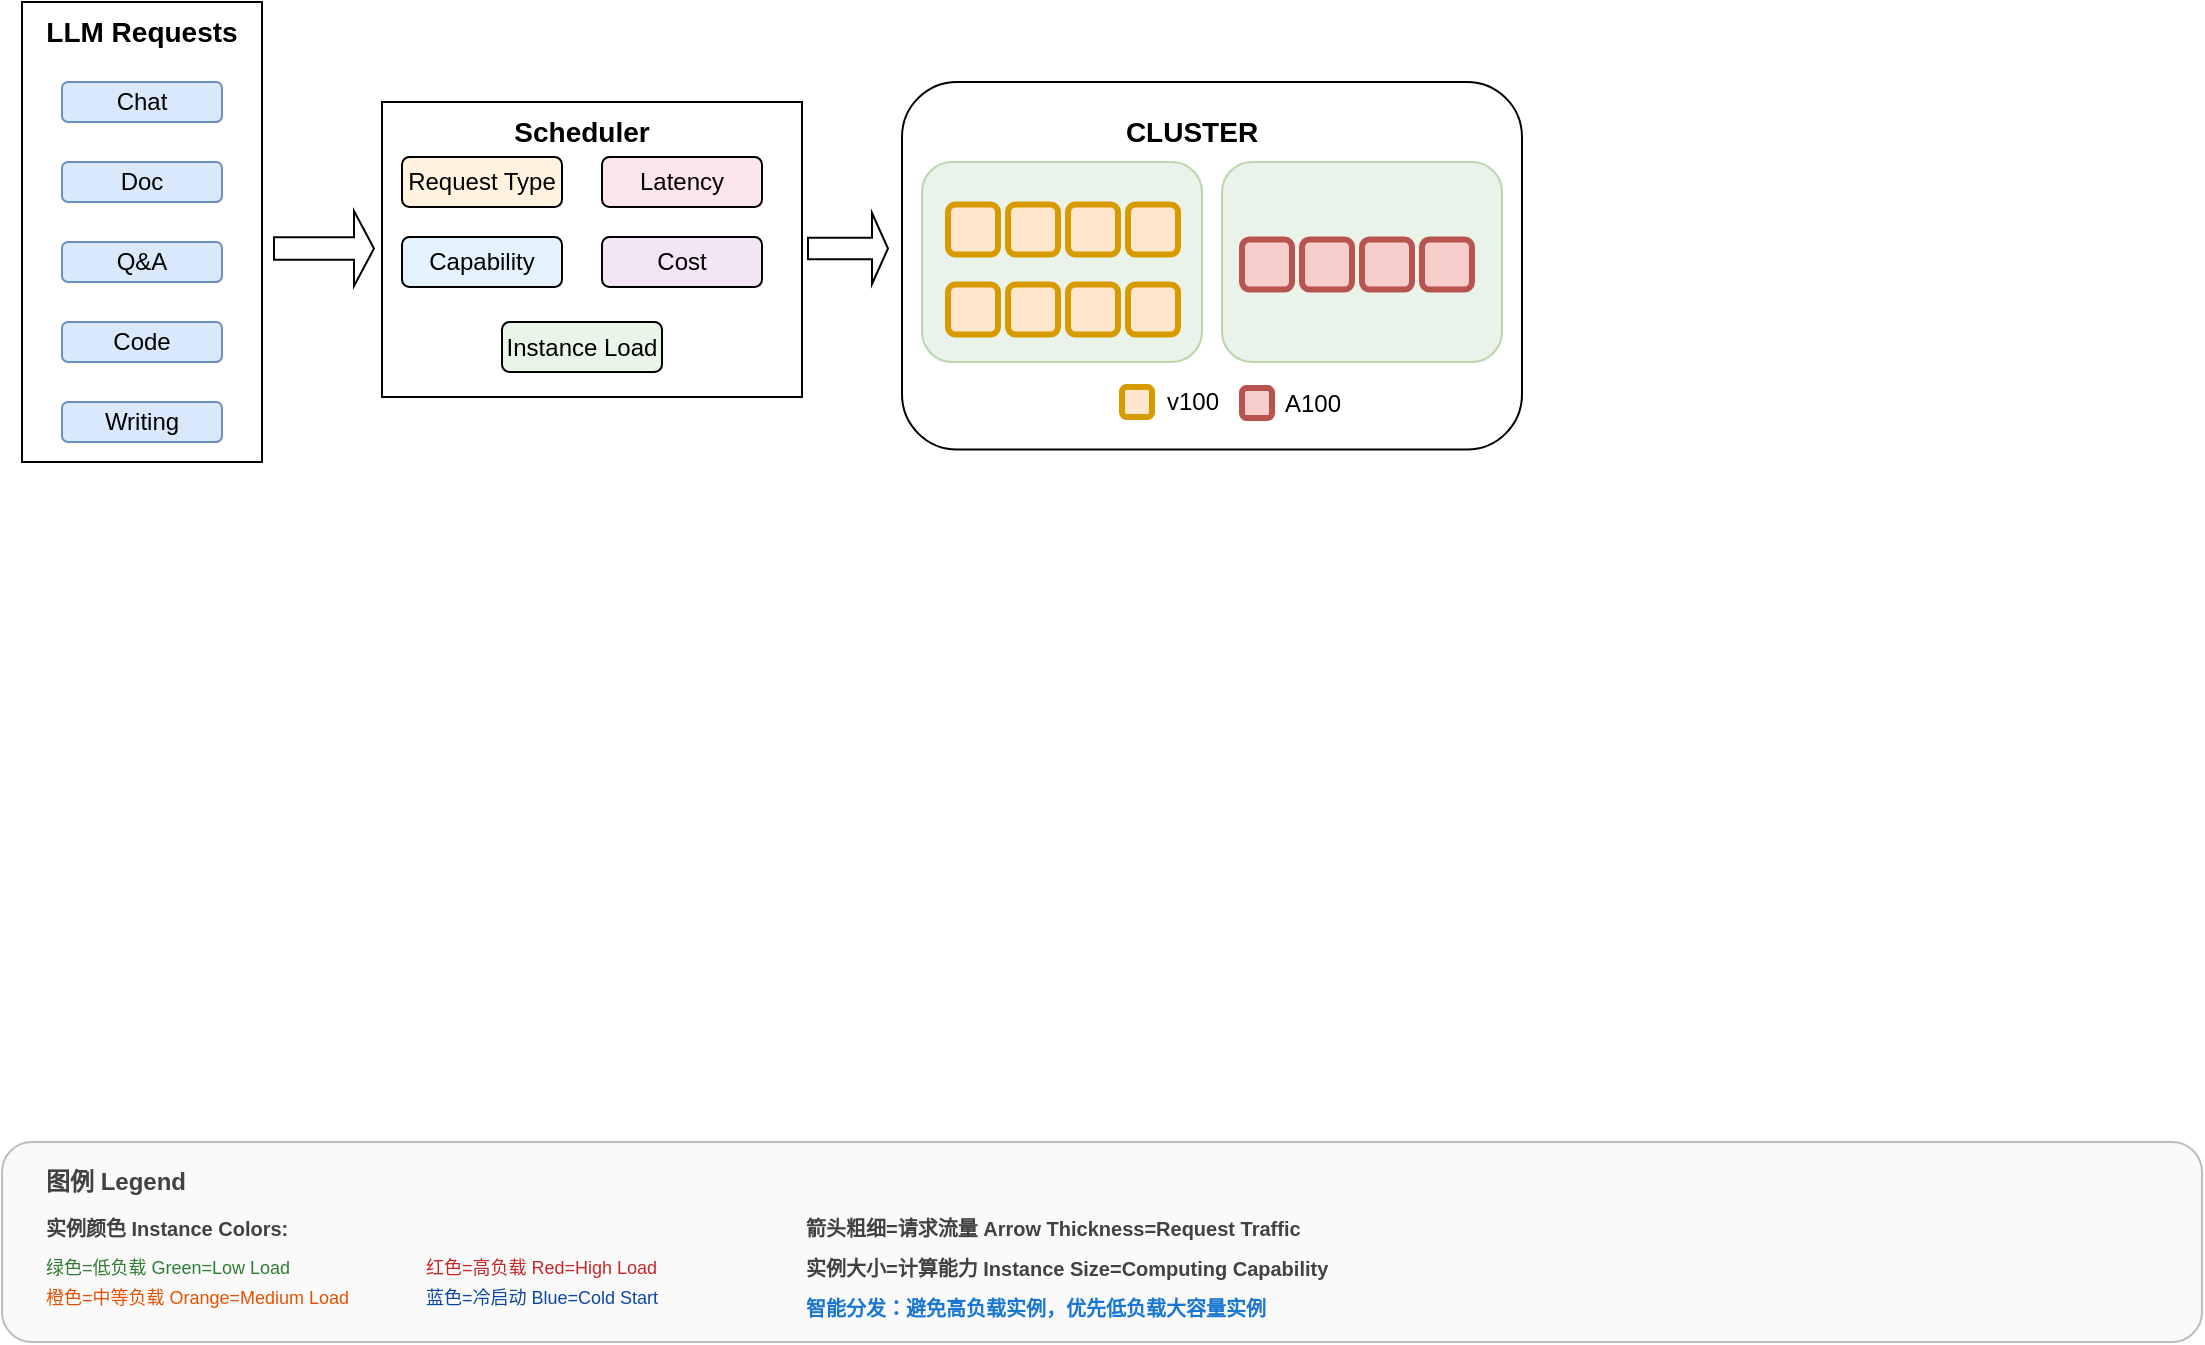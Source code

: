<mxfile version="27.1.6">
  <diagram name="Intelligent LLM Load Balancer" id="intelligent-llm-load-balancer">
    <mxGraphModel dx="1109" dy="625" grid="1" gridSize="10" guides="1" tooltips="1" connect="1" arrows="1" fold="1" page="1" pageScale="1" pageWidth="1200" pageHeight="850" math="0" shadow="0">
      <root>
        <mxCell id="0" />
        <mxCell id="1" parent="0" />
        <mxCell id="VRUh8kDvx-8c6TV4AwR0-3" value="" style="rounded=0;whiteSpace=wrap;html=1;" vertex="1" parent="1">
          <mxGeometry x="240" y="210" width="210" height="147.5" as="geometry" />
        </mxCell>
        <mxCell id="VRUh8kDvx-8c6TV4AwR0-2" value="" style="rounded=0;whiteSpace=wrap;html=1;" vertex="1" parent="1">
          <mxGeometry x="60" y="160" width="120" height="230" as="geometry" />
        </mxCell>
        <mxCell id="user-title" value="&lt;font style=&quot;color: rgb(0, 0, 0);&quot;&gt;LLM Requests&lt;/font&gt;" style="text;html=1;strokeColor=none;fillColor=none;align=center;verticalAlign=middle;whiteSpace=wrap;rounded=0;fontSize=14;fontStyle=1;fontColor=#0277bd;" parent="1" vertex="1">
          <mxGeometry x="70" y="160" width="100" height="30" as="geometry" />
        </mxCell>
        <mxCell id="req1" value="Chat" style="rounded=1;whiteSpace=wrap;html=1;fontSize=12;fillColor=#dae8fc;strokeColor=#6c8ebf;" parent="1" vertex="1">
          <mxGeometry x="80" y="200" width="80" height="20" as="geometry" />
        </mxCell>
        <mxCell id="req2" value="Doc" style="rounded=1;whiteSpace=wrap;html=1;fontSize=12;fillColor=#dae8fc;strokeColor=#6c8ebf;" parent="1" vertex="1">
          <mxGeometry x="80" y="240" width="80" height="20" as="geometry" />
        </mxCell>
        <mxCell id="req3" value="Code" style="rounded=1;whiteSpace=wrap;html=1;fontSize=12;fillColor=#dae8fc;strokeColor=#6c8ebf;" parent="1" vertex="1">
          <mxGeometry x="80" y="320" width="80" height="20" as="geometry" />
        </mxCell>
        <mxCell id="req4" value="Q&amp;A" style="rounded=1;whiteSpace=wrap;html=1;fontSize=12;fillColor=#dae8fc;strokeColor=#6c8ebf;" parent="1" vertex="1">
          <mxGeometry x="80" y="280" width="80" height="20" as="geometry" />
        </mxCell>
        <mxCell id="req7" value="&lt;font style=&quot;font-size: 12px;&quot;&gt;Writing&lt;/font&gt;" style="rounded=1;whiteSpace=wrap;html=1;fontSize=10;fillColor=#dae8fc;strokeColor=#6c8ebf;" parent="1" vertex="1">
          <mxGeometry x="80" y="360" width="80" height="20" as="geometry" />
        </mxCell>
        <mxCell id="scheduler-title" value="&lt;font style=&quot;color: rgb(0, 0, 0);&quot;&gt;Scheduler&lt;/font&gt;" style="text;html=1;strokeColor=none;fillColor=none;align=center;verticalAlign=middle;whiteSpace=wrap;rounded=0;fontSize=14;fontStyle=1;fontColor=#f57c00;" parent="1" vertex="1">
          <mxGeometry x="265" y="210" width="150" height="30" as="geometry" />
        </mxCell>
        <mxCell id="factor1" value="&lt;font style=&quot;color: rgb(0, 0, 0); font-size: 12px;&quot;&gt;Instance Load&lt;/font&gt;" style="rounded=1;whiteSpace=wrap;html=1;fontSize=10;fillColor=#e8f5e8;strokeColor=#000000;fontColor=#2e7d32;" parent="1" vertex="1">
          <mxGeometry x="300" y="320" width="80" height="25" as="geometry" />
        </mxCell>
        <mxCell id="factor2" value="&lt;font style=&quot;color: rgb(0, 0, 0); font-size: 12px;&quot;&gt;Capability&lt;/font&gt;" style="rounded=1;whiteSpace=wrap;html=1;fontSize=10;fillColor=#e3f2fd;strokeColor=#000000;fontColor=#1565c0;" parent="1" vertex="1">
          <mxGeometry x="250" y="277.5" width="80" height="25" as="geometry" />
        </mxCell>
        <mxCell id="factor3" value="&lt;font style=&quot;color: rgb(0, 0, 0); font-size: 12px;&quot;&gt;Request Type&lt;/font&gt;" style="rounded=1;whiteSpace=wrap;html=1;fontSize=9;fillColor=#fff3e0;strokeColor=#000000;fontColor=#e65100;" parent="1" vertex="1">
          <mxGeometry x="250" y="237.5" width="80" height="25" as="geometry" />
        </mxCell>
        <mxCell id="factor4" value="&lt;font style=&quot;color: rgb(0, 0, 0); font-size: 12px;&quot;&gt;Latency&lt;/font&gt;" style="rounded=1;whiteSpace=wrap;html=1;fontSize=10;fillColor=#fce4ec;strokeColor=#000000;fontColor=#ad1457;" parent="1" vertex="1">
          <mxGeometry x="350" y="237.5" width="80" height="25" as="geometry" />
        </mxCell>
        <mxCell id="factor5" value="&lt;font style=&quot;color: rgb(0, 0, 0); font-size: 12px;&quot;&gt;Cost&lt;/font&gt;" style="rounded=1;whiteSpace=wrap;html=1;fontSize=10;fillColor=#f3e5f5;strokeColor=#000000;fontColor=#6a1b9a;" parent="1" vertex="1">
          <mxGeometry x="350" y="277.5" width="80" height="25" as="geometry" />
        </mxCell>
        <mxCell id="legend-bg" value="" style="rounded=1;whiteSpace=wrap;html=1;fillColor=#fafafa;strokeColor=#bdbdbd;strokeWidth=1;" parent="1" vertex="1">
          <mxGeometry x="50" y="730" width="1100" height="100" as="geometry" />
        </mxCell>
        <mxCell id="legend-title" value="图例 Legend" style="text;html=1;strokeColor=none;fillColor=none;align=left;verticalAlign=middle;whiteSpace=wrap;rounded=0;fontSize=12;fontStyle=1;fontColor=#424242;" parent="1" vertex="1">
          <mxGeometry x="70" y="740" width="100" height="20" as="geometry" />
        </mxCell>
        <mxCell id="legend-colors-title" value="实例颜色 Instance Colors:" style="text;html=1;strokeColor=none;fillColor=none;align=left;verticalAlign=middle;whiteSpace=wrap;rounded=0;fontSize=10;fontColor=#424242;fontStyle=1;" parent="1" vertex="1">
          <mxGeometry x="70" y="765" width="150" height="15" as="geometry" />
        </mxCell>
        <mxCell id="legend-green" value="绿色=低负载 Green=Low Load" style="text;html=1;strokeColor=none;fillColor=none;align=left;verticalAlign=middle;whiteSpace=wrap;rounded=0;fontSize=9;fontColor=#2e7d32;" parent="1" vertex="1">
          <mxGeometry x="70" y="785" width="150" height="15" as="geometry" />
        </mxCell>
        <mxCell id="legend-yellow" value="橙色=中等负载 Orange=Medium Load" style="text;html=1;strokeColor=none;fillColor=none;align=left;verticalAlign=middle;whiteSpace=wrap;rounded=0;fontSize=9;fontColor=#e65100;" parent="1" vertex="1">
          <mxGeometry x="70" y="800" width="180" height="15" as="geometry" />
        </mxCell>
        <mxCell id="legend-red" value="红色=高负载 Red=High Load" style="text;html=1;strokeColor=none;fillColor=none;align=left;verticalAlign=middle;whiteSpace=wrap;rounded=0;fontSize=9;fontColor=#c62828;" parent="1" vertex="1">
          <mxGeometry x="260" y="785" width="150" height="15" as="geometry" />
        </mxCell>
        <mxCell id="legend-blue" value="蓝色=冷启动 Blue=Cold Start" style="text;html=1;strokeColor=none;fillColor=none;align=left;verticalAlign=middle;whiteSpace=wrap;rounded=0;fontSize=9;fontColor=#0d47a1;" parent="1" vertex="1">
          <mxGeometry x="260" y="800" width="150" height="15" as="geometry" />
        </mxCell>
        <mxCell id="legend-arrows" value="箭头粗细=请求流量 Arrow Thickness=Request Traffic" style="text;html=1;strokeColor=none;fillColor=none;align=left;verticalAlign=middle;whiteSpace=wrap;rounded=0;fontSize=10;fontColor=#424242;fontStyle=1;" parent="1" vertex="1">
          <mxGeometry x="450" y="765" width="250" height="15" as="geometry" />
        </mxCell>
        <mxCell id="legend-size" value="实例大小=计算能力 Instance Size=Computing Capability" style="text;html=1;strokeColor=none;fillColor=none;align=left;verticalAlign=middle;whiteSpace=wrap;rounded=0;fontSize=10;fontColor=#424242;fontStyle=1;" parent="1" vertex="1">
          <mxGeometry x="450" y="785" width="280" height="15" as="geometry" />
        </mxCell>
        <mxCell id="legend-smart" value="智能分发：避免高负载实例，优先低负载大容量实例" style="text;html=1;strokeColor=none;fillColor=none;align=left;verticalAlign=middle;whiteSpace=wrap;rounded=0;fontSize=10;fontColor=#1976d2;fontStyle=1;" parent="1" vertex="1">
          <mxGeometry x="450" y="805" width="350" height="15" as="geometry" />
        </mxCell>
        <mxCell id="VRUh8kDvx-8c6TV4AwR0-39" value="" style="shape=singleArrow;whiteSpace=wrap;html=1;" vertex="1" parent="1">
          <mxGeometry x="186" y="264.5" width="50" height="37.5" as="geometry" />
        </mxCell>
        <mxCell id="VRUh8kDvx-8c6TV4AwR0-40" value="" style="group" vertex="1" connectable="0" parent="1">
          <mxGeometry x="500" y="200" width="310" height="183.75" as="geometry" />
        </mxCell>
        <mxCell id="VRUh8kDvx-8c6TV4AwR0-4" value="" style="rounded=1;whiteSpace=wrap;html=1;" vertex="1" parent="VRUh8kDvx-8c6TV4AwR0-40">
          <mxGeometry width="310" height="183.75" as="geometry" />
        </mxCell>
        <mxCell id="VRUh8kDvx-8c6TV4AwR0-5" value="" style="rounded=1;whiteSpace=wrap;html=1;fillColor=#d5e8d4;strokeColor=#82b366;opacity=50;" vertex="1" parent="VRUh8kDvx-8c6TV4AwR0-40">
          <mxGeometry x="10" y="40" width="140" height="100" as="geometry" />
        </mxCell>
        <mxCell id="VRUh8kDvx-8c6TV4AwR0-6" value="" style="rounded=1;whiteSpace=wrap;html=1;fillColor=#d5e8d4;strokeColor=#82b366;opacity=50;" vertex="1" parent="VRUh8kDvx-8c6TV4AwR0-40">
          <mxGeometry x="160" y="40" width="140" height="100" as="geometry" />
        </mxCell>
        <mxCell id="VRUh8kDvx-8c6TV4AwR0-20" value="" style="group" vertex="1" connectable="0" parent="VRUh8kDvx-8c6TV4AwR0-40">
          <mxGeometry x="23" y="61.25" width="115" height="65" as="geometry" />
        </mxCell>
        <mxCell id="VRUh8kDvx-8c6TV4AwR0-12" value="" style="rounded=1;whiteSpace=wrap;html=1;fillColor=#ffe6cc;strokeColor=#d79b00;strokeWidth=3;" vertex="1" parent="VRUh8kDvx-8c6TV4AwR0-20">
          <mxGeometry width="25" height="25" as="geometry" />
        </mxCell>
        <mxCell id="VRUh8kDvx-8c6TV4AwR0-13" value="" style="rounded=1;whiteSpace=wrap;html=1;fillColor=#ffe6cc;strokeColor=#d79b00;strokeWidth=3;" vertex="1" parent="VRUh8kDvx-8c6TV4AwR0-20">
          <mxGeometry x="30" width="25" height="25" as="geometry" />
        </mxCell>
        <mxCell id="VRUh8kDvx-8c6TV4AwR0-14" value="" style="rounded=1;whiteSpace=wrap;html=1;fillColor=#ffe6cc;strokeColor=#d79b00;strokeWidth=3;" vertex="1" parent="VRUh8kDvx-8c6TV4AwR0-20">
          <mxGeometry x="60" width="25" height="25" as="geometry" />
        </mxCell>
        <mxCell id="VRUh8kDvx-8c6TV4AwR0-15" value="" style="rounded=1;whiteSpace=wrap;html=1;fillColor=#ffe6cc;strokeColor=#d79b00;strokeWidth=3;" vertex="1" parent="VRUh8kDvx-8c6TV4AwR0-20">
          <mxGeometry x="90" width="25" height="25" as="geometry" />
        </mxCell>
        <mxCell id="VRUh8kDvx-8c6TV4AwR0-16" value="&lt;span style=&quot;color: rgba(0, 0, 0, 0); font-family: monospace; font-size: 0px; text-align: start; text-wrap-mode: nowrap;&quot;&gt;%3CmxGraphModel%3E%3Croot%3E%3CmxCell%20id%3D%220%22%2F%3E%3CmxCell%20id%3D%221%22%20parent%3D%220%22%2F%3E%3CmxCell%20id%3D%222%22%20value%3D%22%22%20style%3D%22group%22%20vertex%3D%221%22%20connectable%3D%220%22%20parent%3D%221%22%3E%3CmxGeometry%20x%3D%22503%22%20y%3D%22261.25%22%20width%3D%22115%22%20height%3D%2265%22%20as%3D%22geometry%22%2F%3E%3C%2FmxCell%3E%3CmxCell%20id%3D%223%22%20value%3D%22%22%20style%3D%22rounded%3D1%3BwhiteSpace%3Dwrap%3Bhtml%3D1%3BfillColor%3D%23ffe6cc%3BstrokeColor%3D%23d79b00%3BstrokeWidth%3D3%3B%22%20vertex%3D%221%22%20parent%3D%222%22%3E%3CmxGeometry%20width%3D%2225%22%20height%3D%2225%22%20as%3D%22geometry%22%2F%3E%3C%2FmxCell%3E%3CmxCell%20id%3D%224%22%20value%3D%22%22%20style%3D%22rounded%3D1%3BwhiteSpace%3Dwrap%3Bhtml%3D1%3BfillColor%3D%23ffe6cc%3BstrokeColor%3D%23d79b00%3BstrokeWidth%3D3%3B%22%20vertex%3D%221%22%20parent%3D%222%22%3E%3CmxGeometry%20x%3D%2230%22%20width%3D%2225%22%20height%3D%2225%22%20as%3D%22geometry%22%2F%3E%3C%2FmxCell%3E%3CmxCell%20id%3D%225%22%20value%3D%22%22%20style%3D%22rounded%3D1%3BwhiteSpace%3Dwrap%3Bhtml%3D1%3BfillColor%3D%23ffe6cc%3BstrokeColor%3D%23d79b00%3BstrokeWidth%3D3%3B%22%20vertex%3D%221%22%20parent%3D%222%22%3E%3CmxGeometry%20x%3D%2260%22%20width%3D%2225%22%20height%3D%2225%22%20as%3D%22geometry%22%2F%3E%3C%2FmxCell%3E%3CmxCell%20id%3D%226%22%20value%3D%22%22%20style%3D%22rounded%3D1%3BwhiteSpace%3Dwrap%3Bhtml%3D1%3BfillColor%3D%23ffe6cc%3BstrokeColor%3D%23d79b00%3BstrokeWidth%3D3%3B%22%20vertex%3D%221%22%20parent%3D%222%22%3E%3CmxGeometry%20x%3D%2290%22%20width%3D%2225%22%20height%3D%2225%22%20as%3D%22geometry%22%2F%3E%3C%2FmxCell%3E%3CmxCell%20id%3D%227%22%20value%3D%22%22%20style%3D%22rounded%3D1%3BwhiteSpace%3Dwrap%3Bhtml%3D1%3BfillColor%3D%23ffe6cc%3BstrokeColor%3D%23d79b00%3BstrokeWidth%3D3%3B%22%20vertex%3D%221%22%20parent%3D%222%22%3E%3CmxGeometry%20y%3D%2240%22%20width%3D%2225%22%20height%3D%2225%22%20as%3D%22geometry%22%2F%3E%3C%2FmxCell%3E%3CmxCell%20id%3D%228%22%20value%3D%22%22%20style%3D%22rounded%3D1%3BwhiteSpace%3Dwrap%3Bhtml%3D1%3BfillColor%3D%23ffe6cc%3BstrokeColor%3D%23d79b00%3BstrokeWidth%3D3%3B%22%20vertex%3D%221%22%20parent%3D%222%22%3E%3CmxGeometry%20x%3D%2230%22%20y%3D%2240%22%20width%3D%2225%22%20height%3D%2225%22%20as%3D%22geometry%22%2F%3E%3C%2FmxCell%3E%3CmxCell%20id%3D%229%22%20value%3D%22%22%20style%3D%22rounded%3D1%3BwhiteSpace%3Dwrap%3Bhtml%3D1%3BfillColor%3D%23ffe6cc%3BstrokeColor%3D%23d79b00%3BstrokeWidth%3D3%3B%22%20vertex%3D%221%22%20parent%3D%222%22%3E%3CmxGeometry%20x%3D%2260%22%20y%3D%2240%22%20width%3D%2225%22%20height%3D%2225%22%20as%3D%22geometry%22%2F%3E%3C%2FmxCell%3E%3CmxCell%20id%3D%2210%22%20value%3D%22%22%20style%3D%22rounded%3D1%3BwhiteSpace%3Dwrap%3Bhtml%3D1%3BfillColor%3D%23ffe6cc%3BstrokeColor%3D%23d79b00%3BstrokeWidth%3D3%3B%22%20vertex%3D%221%22%20parent%3D%222%22%3E%3CmxGeometry%20x%3D%2290%22%20y%3D%2240%22%20width%3D%2225%22%20height%3D%2225%22%20as%3D%22geometry%22%2F%3E%3C%2FmxCell%3E%3C%2Froot%3E%3C%2FmxGraphModel%3E&lt;/span&gt;&lt;span style=&quot;color: rgba(0, 0, 0, 0); font-family: monospace; font-size: 0px; text-align: start; text-wrap-mode: nowrap;&quot;&gt;%3CmxGraphModel%3E%3Croot%3E%3CmxCell%20id%3D%220%22%2F%3E%3CmxCell%20id%3D%221%22%20parent%3D%220%22%2F%3E%3CmxCell%20id%3D%222%22%20value%3D%22%22%20style%3D%22group%22%20vertex%3D%221%22%20connectable%3D%220%22%20parent%3D%221%22%3E%3CmxGeometry%20x%3D%22503%22%20y%3D%22261.25%22%20width%3D%22115%22%20height%3D%2265%22%20as%3D%22geometry%22%2F%3E%3C%2FmxCell%3E%3CmxCell%20id%3D%223%22%20value%3D%22%22%20style%3D%22rounded%3D1%3BwhiteSpace%3Dwrap%3Bhtml%3D1%3BfillColor%3D%23ffe6cc%3BstrokeColor%3D%23d79b00%3BstrokeWidth%3D3%3B%22%20vertex%3D%221%22%20parent%3D%222%22%3E%3CmxGeometry%20width%3D%2225%22%20height%3D%2225%22%20as%3D%22geometry%22%2F%3E%3C%2FmxCell%3E%3CmxCell%20id%3D%224%22%20value%3D%22%22%20style%3D%22rounded%3D1%3BwhiteSpace%3Dwrap%3Bhtml%3D1%3BfillColor%3D%23ffe6cc%3BstrokeColor%3D%23d79b00%3BstrokeWidth%3D3%3B%22%20vertex%3D%221%22%20parent%3D%222%22%3E%3CmxGeometry%20x%3D%2230%22%20width%3D%2225%22%20height%3D%2225%22%20as%3D%22geometry%22%2F%3E%3C%2FmxCell%3E%3CmxCell%20id%3D%225%22%20value%3D%22%22%20style%3D%22rounded%3D1%3BwhiteSpace%3Dwrap%3Bhtml%3D1%3BfillColor%3D%23ffe6cc%3BstrokeColor%3D%23d79b00%3BstrokeWidth%3D3%3B%22%20vertex%3D%221%22%20parent%3D%222%22%3E%3CmxGeometry%20x%3D%2260%22%20width%3D%2225%22%20height%3D%2225%22%20as%3D%22geometry%22%2F%3E%3C%2FmxCell%3E%3CmxCell%20id%3D%226%22%20value%3D%22%22%20style%3D%22rounded%3D1%3BwhiteSpace%3Dwrap%3Bhtml%3D1%3BfillColor%3D%23ffe6cc%3BstrokeColor%3D%23d79b00%3BstrokeWidth%3D3%3B%22%20vertex%3D%221%22%20parent%3D%222%22%3E%3CmxGeometry%20x%3D%2290%22%20width%3D%2225%22%20height%3D%2225%22%20as%3D%22geometry%22%2F%3E%3C%2FmxCell%3E%3CmxCell%20id%3D%227%22%20value%3D%22%22%20style%3D%22rounded%3D1%3BwhiteSpace%3Dwrap%3Bhtml%3D1%3BfillColor%3D%23ffe6cc%3BstrokeColor%3D%23d79b00%3BstrokeWidth%3D3%3B%22%20vertex%3D%221%22%20parent%3D%222%22%3E%3CmxGeometry%20y%3D%2240%22%20width%3D%2225%22%20height%3D%2225%22%20as%3D%22geometry%22%2F%3E%3C%2FmxCell%3E%3CmxCell%20id%3D%228%22%20value%3D%22%22%20style%3D%22rounded%3D1%3BwhiteSpace%3Dwrap%3Bhtml%3D1%3BfillColor%3D%23ffe6cc%3BstrokeColor%3D%23d79b00%3BstrokeWidth%3D3%3B%22%20vertex%3D%221%22%20parent%3D%222%22%3E%3CmxGeometry%20x%3D%2230%22%20y%3D%2240%22%20width%3D%2225%22%20height%3D%2225%22%20as%3D%22geometry%22%2F%3E%3C%2FmxCell%3E%3CmxCell%20id%3D%229%22%20value%3D%22%22%20style%3D%22rounded%3D1%3BwhiteSpace%3Dwrap%3Bhtml%3D1%3BfillColor%3D%23ffe6cc%3BstrokeColor%3D%23d79b00%3BstrokeWidth%3D3%3B%22%20vertex%3D%221%22%20parent%3D%222%22%3E%3CmxGeometry%20x%3D%2260%22%20y%3D%2240%22%20width%3D%2225%22%20height%3D%2225%22%20as%3D%22geometry%22%2F%3E%3C%2FmxCell%3E%3CmxCell%20id%3D%2210%22%20value%3D%22%22%20style%3D%22rounded%3D1%3BwhiteSpace%3Dwrap%3Bhtml%3D1%3BfillColor%3D%23ffe6cc%3BstrokeColor%3D%23d79b00%3BstrokeWidth%3D3%3B%22%20vertex%3D%221%22%20parent%3D%222%22%3E%3CmxGeometry%20x%3D%2290%22%20y%3D%2240%22%20width%3D%2225%22%20height%3D%2225%22%20as%3D%22geometry%22%2F%3E%3C%2FmxCell%3E%3C%2Froot%3E%3C%2FmxGraphModel%3E&lt;/span&gt;" style="rounded=1;whiteSpace=wrap;html=1;fillColor=#ffe6cc;strokeColor=#d79b00;strokeWidth=3;" vertex="1" parent="VRUh8kDvx-8c6TV4AwR0-20">
          <mxGeometry y="40" width="25" height="25" as="geometry" />
        </mxCell>
        <mxCell id="VRUh8kDvx-8c6TV4AwR0-17" value="" style="rounded=1;whiteSpace=wrap;html=1;fillColor=#ffe6cc;strokeColor=#d79b00;strokeWidth=3;" vertex="1" parent="VRUh8kDvx-8c6TV4AwR0-20">
          <mxGeometry x="30" y="40" width="25" height="25" as="geometry" />
        </mxCell>
        <mxCell id="VRUh8kDvx-8c6TV4AwR0-18" value="" style="rounded=1;whiteSpace=wrap;html=1;fillColor=#ffe6cc;strokeColor=#d79b00;strokeWidth=3;" vertex="1" parent="VRUh8kDvx-8c6TV4AwR0-20">
          <mxGeometry x="60" y="40" width="25" height="25" as="geometry" />
        </mxCell>
        <mxCell id="VRUh8kDvx-8c6TV4AwR0-19" value="" style="rounded=1;whiteSpace=wrap;html=1;fillColor=#ffe6cc;strokeColor=#d79b00;strokeWidth=3;" vertex="1" parent="VRUh8kDvx-8c6TV4AwR0-20">
          <mxGeometry x="90" y="40" width="25" height="25" as="geometry" />
        </mxCell>
        <mxCell id="VRUh8kDvx-8c6TV4AwR0-25" value="" style="group" vertex="1" connectable="0" parent="VRUh8kDvx-8c6TV4AwR0-40">
          <mxGeometry x="170" y="78.75" width="115" height="25" as="geometry" />
        </mxCell>
        <mxCell id="VRUh8kDvx-8c6TV4AwR0-21" value="" style="rounded=1;whiteSpace=wrap;html=1;fillColor=#f8cecc;strokeColor=#b85450;strokeWidth=3;" vertex="1" parent="VRUh8kDvx-8c6TV4AwR0-25">
          <mxGeometry width="25" height="25" as="geometry" />
        </mxCell>
        <mxCell id="VRUh8kDvx-8c6TV4AwR0-22" value="" style="rounded=1;whiteSpace=wrap;html=1;fillColor=#f8cecc;strokeColor=#b85450;strokeWidth=3;" vertex="1" parent="VRUh8kDvx-8c6TV4AwR0-25">
          <mxGeometry x="30" width="25" height="25" as="geometry" />
        </mxCell>
        <mxCell id="VRUh8kDvx-8c6TV4AwR0-23" value="" style="rounded=1;whiteSpace=wrap;html=1;fillColor=#f8cecc;strokeColor=#b85450;strokeWidth=3;" vertex="1" parent="VRUh8kDvx-8c6TV4AwR0-25">
          <mxGeometry x="60" width="25" height="25" as="geometry" />
        </mxCell>
        <mxCell id="VRUh8kDvx-8c6TV4AwR0-24" value="" style="rounded=1;whiteSpace=wrap;html=1;fillColor=#f8cecc;strokeColor=#b85450;strokeWidth=3;" vertex="1" parent="VRUh8kDvx-8c6TV4AwR0-25">
          <mxGeometry x="90" width="25" height="25" as="geometry" />
        </mxCell>
        <mxCell id="VRUh8kDvx-8c6TV4AwR0-34" value="" style="rounded=1;whiteSpace=wrap;html=1;fillColor=#ffe6cc;strokeColor=#d79b00;strokeWidth=3;container=0;" vertex="1" parent="VRUh8kDvx-8c6TV4AwR0-40">
          <mxGeometry x="110" y="152.5" width="15" height="15" as="geometry" />
        </mxCell>
        <mxCell id="VRUh8kDvx-8c6TV4AwR0-36" value="A100" style="text;html=1;align=center;verticalAlign=middle;resizable=0;points=[];autosize=1;strokeColor=none;fillColor=none;" vertex="1" parent="VRUh8kDvx-8c6TV4AwR0-40">
          <mxGeometry x="180" y="145.5" width="50" height="30" as="geometry" />
        </mxCell>
        <mxCell id="VRUh8kDvx-8c6TV4AwR0-37" value="v100" style="text;html=1;align=center;verticalAlign=middle;resizable=0;points=[];autosize=1;strokeColor=none;fillColor=none;" vertex="1" parent="VRUh8kDvx-8c6TV4AwR0-40">
          <mxGeometry x="120" y="145" width="50" height="30" as="geometry" />
        </mxCell>
        <mxCell id="VRUh8kDvx-8c6TV4AwR0-38" value="" style="rounded=1;whiteSpace=wrap;html=1;fillColor=#f8cecc;strokeColor=#b85450;strokeWidth=3;" vertex="1" parent="VRUh8kDvx-8c6TV4AwR0-40">
          <mxGeometry x="170" y="153" width="15" height="15" as="geometry" />
        </mxCell>
        <mxCell id="instances-title" value="&lt;font style=&quot;color: rgb(0, 0, 0);&quot;&gt;CLUSTER&lt;/font&gt;" style="text;html=1;strokeColor=none;fillColor=none;align=center;verticalAlign=middle;whiteSpace=wrap;rounded=0;fontSize=14;fontStyle=1;fontColor=#7b1fa2;" parent="VRUh8kDvx-8c6TV4AwR0-40" vertex="1">
          <mxGeometry x="85" y="10" width="120" height="30" as="geometry" />
        </mxCell>
        <mxCell id="VRUh8kDvx-8c6TV4AwR0-41" value="" style="shape=singleArrow;whiteSpace=wrap;html=1;" vertex="1" parent="1">
          <mxGeometry x="453" y="265.5" width="40" height="35.5" as="geometry" />
        </mxCell>
      </root>
    </mxGraphModel>
  </diagram>
</mxfile>
